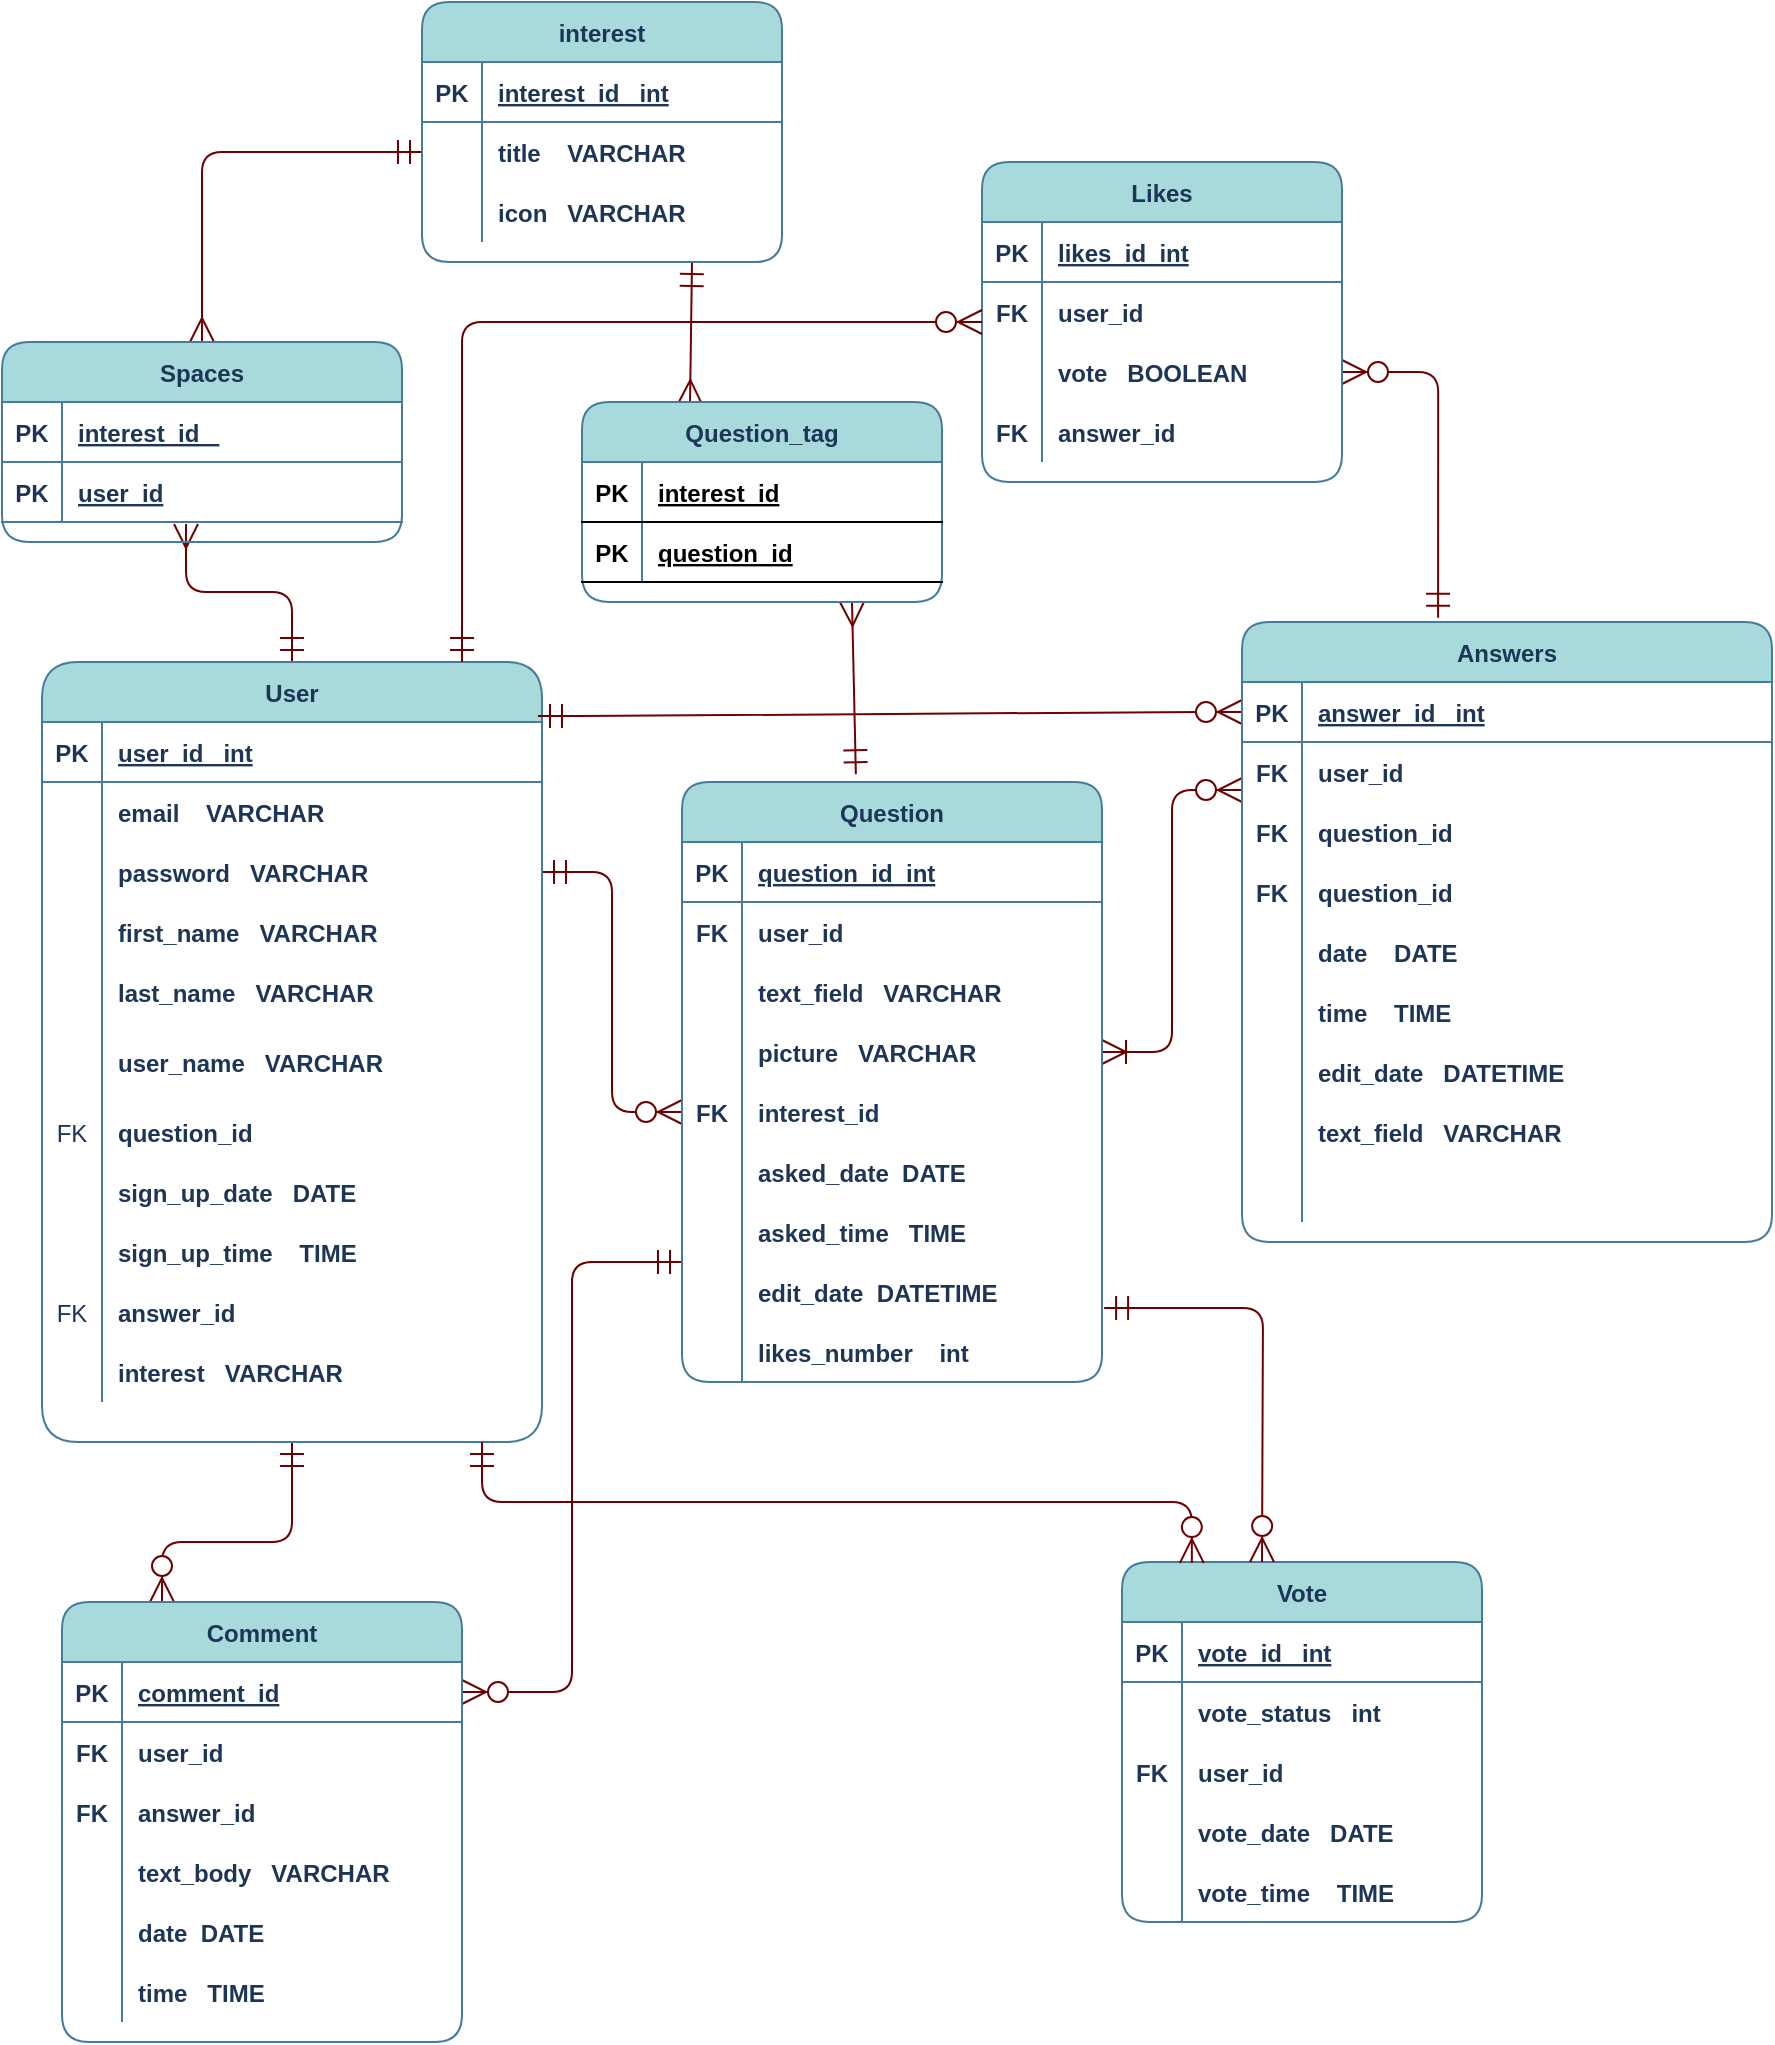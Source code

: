 <mxfile version="13.9.2" type="github"><diagram id="tvbYmN8KFm7Q6v1ftEAk" name="Page-1"><mxGraphModel dx="2205" dy="1870" grid="1" gridSize="10" guides="1" tooltips="1" connect="1" arrows="1" fold="1" page="1" pageScale="1" pageWidth="850" pageHeight="1100" math="0" shadow="0"><root><mxCell id="0"/><mxCell id="1" parent="0"/><mxCell id="dL1xS_TsMoXlRhgqfjRp-135" style="edgeStyle=none;rounded=1;orthogonalLoop=1;jettySize=auto;html=1;exitX=1;exitY=0.5;exitDx=0;exitDy=0;entryX=0;entryY=0.5;entryDx=0;entryDy=0;strokeColor=none;fontColor=#1D3557;labelBackgroundColor=#F1FAEE;" parent="1" source="dL1xS_TsMoXlRhgqfjRp-204" target="dL1xS_TsMoXlRhgqfjRp-251" edge="1"><mxGeometry relative="1" as="geometry"/></mxCell><mxCell id="dL1xS_TsMoXlRhgqfjRp-136" style="edgeStyle=orthogonalEdgeStyle;rounded=1;orthogonalLoop=1;jettySize=auto;html=1;exitX=1;exitY=0.5;exitDx=0;exitDy=0;entryX=0;entryY=0.8;entryDx=0;entryDy=0;entryPerimeter=0;endSize=10;startSize=10;endArrow=ERzeroToMany;endFill=1;startArrow=ERoneToMany;startFill=0;fillColor=#a20025;strokeColor=#6F0000;fontColor=#1D3557;labelBackgroundColor=#F1FAEE;" parent="1" source="dL1xS_TsMoXlRhgqfjRp-201" target="dL1xS_TsMoXlRhgqfjRp-251" edge="1"><mxGeometry relative="1" as="geometry"/></mxCell><mxCell id="dL1xS_TsMoXlRhgqfjRp-137" style="edgeStyle=orthogonalEdgeStyle;rounded=1;orthogonalLoop=1;jettySize=auto;html=1;exitX=1;exitY=0.5;exitDx=0;exitDy=0;entryX=0;entryY=0.5;entryDx=0;entryDy=0;startArrow=ERmandOne;startFill=0;startSize=10;endArrow=ERzeroToMany;endFill=1;endSize=10;fontColor=#1D3557;fillColor=#a20025;strokeColor=#6F0000;labelBackgroundColor=#F1FAEE;" parent="1" source="dL1xS_TsMoXlRhgqfjRp-148" target="dL1xS_TsMoXlRhgqfjRp-204" edge="1"><mxGeometry relative="1" as="geometry"/></mxCell><mxCell id="dL1xS_TsMoXlRhgqfjRp-138" style="edgeStyle=elbowEdgeStyle;rounded=1;orthogonalLoop=1;jettySize=auto;html=1;exitX=0.5;exitY=1;exitDx=0;exitDy=0;entryX=0.25;entryY=0;entryDx=0;entryDy=0;startArrow=ERmandOne;startFill=0;startSize=10;endArrow=ERzeroToMany;endFill=1;endSize=10;fontColor=#1D3557;elbow=vertical;fillColor=#a20025;strokeColor=#6F0000;labelBackgroundColor=#F1FAEE;" parent="1" source="dL1xS_TsMoXlRhgqfjRp-141" target="dL1xS_TsMoXlRhgqfjRp-177" edge="1"><mxGeometry relative="1" as="geometry"><Array as="points"><mxPoint x="-120" y="550"/></Array></mxGeometry></mxCell><mxCell id="dL1xS_TsMoXlRhgqfjRp-140" style="edgeStyle=orthogonalEdgeStyle;rounded=1;orthogonalLoop=1;jettySize=auto;html=1;exitX=0.5;exitY=0;exitDx=0;exitDy=0;entryX=0.46;entryY=1.033;entryDx=0;entryDy=0;entryPerimeter=0;startArrow=ERmandOne;startFill=0;startSize=10;endArrow=ERmany;endFill=0;endSize=10;fontColor=#1D3557;fillColor=#a20025;strokeColor=#6F0000;labelBackgroundColor=#F1FAEE;" parent="1" source="dL1xS_TsMoXlRhgqfjRp-141" target="dL1xS_TsMoXlRhgqfjRp-174" edge="1"><mxGeometry relative="1" as="geometry"/></mxCell><mxCell id="dL1xS_TsMoXlRhgqfjRp-141" value="User" style="shape=table;startSize=30;container=1;collapsible=1;childLayout=tableLayout;fixedRows=1;rowLines=0;fontStyle=1;align=center;resizeLast=1;rounded=1;arcSize=20;fillColor=#A8DADC;strokeColor=#457B9D;fontColor=#1D3557;" parent="1" vertex="1"><mxGeometry x="-210" y="110" width="250" height="390" as="geometry"/></mxCell><mxCell id="dL1xS_TsMoXlRhgqfjRp-142" value="" style="shape=partialRectangle;collapsible=0;dropTarget=0;pointerEvents=0;fillColor=none;top=0;left=0;bottom=1;right=0;points=[[0,0.5],[1,0.5]];portConstraint=eastwest;strokeColor=#457B9D;fontColor=#1D3557;" parent="dL1xS_TsMoXlRhgqfjRp-141" vertex="1"><mxGeometry y="30" width="250" height="30" as="geometry"/></mxCell><mxCell id="dL1xS_TsMoXlRhgqfjRp-143" value="PK" style="shape=partialRectangle;connectable=0;fillColor=none;top=0;left=0;bottom=0;right=0;fontStyle=1;overflow=hidden;strokeColor=#457B9D;fontColor=#1D3557;" parent="dL1xS_TsMoXlRhgqfjRp-142" vertex="1"><mxGeometry width="30" height="30" as="geometry"/></mxCell><mxCell id="dL1xS_TsMoXlRhgqfjRp-144" value="user_id   int" style="shape=partialRectangle;connectable=0;fillColor=none;top=0;left=0;bottom=0;right=0;align=left;spacingLeft=6;fontStyle=5;overflow=hidden;strokeColor=#457B9D;fontColor=#1D3557;" parent="dL1xS_TsMoXlRhgqfjRp-142" vertex="1"><mxGeometry x="30" width="220" height="30" as="geometry"/></mxCell><mxCell id="dL1xS_TsMoXlRhgqfjRp-145" value="" style="shape=partialRectangle;collapsible=0;dropTarget=0;pointerEvents=0;fillColor=none;top=0;left=0;bottom=0;right=0;points=[[0,0.5],[1,0.5]];portConstraint=eastwest;strokeColor=#457B9D;fontColor=#1D3557;" parent="dL1xS_TsMoXlRhgqfjRp-141" vertex="1"><mxGeometry y="60" width="250" height="30" as="geometry"/></mxCell><mxCell id="dL1xS_TsMoXlRhgqfjRp-146" value="" style="shape=partialRectangle;connectable=0;fillColor=none;top=0;left=0;bottom=0;right=0;editable=1;overflow=hidden;strokeColor=#457B9D;fontColor=#1D3557;" parent="dL1xS_TsMoXlRhgqfjRp-145" vertex="1"><mxGeometry width="30" height="30" as="geometry"/></mxCell><mxCell id="dL1xS_TsMoXlRhgqfjRp-147" value="email    VARCHAR" style="shape=partialRectangle;connectable=0;fillColor=none;top=0;left=0;bottom=0;right=0;align=left;spacingLeft=6;overflow=hidden;fontStyle=1;strokeColor=#457B9D;fontColor=#1D3557;" parent="dL1xS_TsMoXlRhgqfjRp-145" vertex="1"><mxGeometry x="30" width="220" height="30" as="geometry"/></mxCell><mxCell id="dL1xS_TsMoXlRhgqfjRp-148" value="" style="shape=partialRectangle;collapsible=0;dropTarget=0;pointerEvents=0;fillColor=none;top=0;left=0;bottom=0;right=0;points=[[0,0.5],[1,0.5]];portConstraint=eastwest;strokeColor=#457B9D;fontColor=#1D3557;" parent="dL1xS_TsMoXlRhgqfjRp-141" vertex="1"><mxGeometry y="90" width="250" height="30" as="geometry"/></mxCell><mxCell id="dL1xS_TsMoXlRhgqfjRp-149" value="&#xA;" style="shape=partialRectangle;connectable=0;fillColor=none;top=0;left=0;bottom=0;right=0;editable=1;overflow=hidden;strokeColor=#457B9D;fontColor=#1D3557;" parent="dL1xS_TsMoXlRhgqfjRp-148" vertex="1"><mxGeometry width="30" height="30" as="geometry"/></mxCell><mxCell id="dL1xS_TsMoXlRhgqfjRp-150" value="password   VARCHAR" style="shape=partialRectangle;connectable=0;fillColor=none;top=0;left=0;bottom=0;right=0;align=left;spacingLeft=6;overflow=hidden;fontStyle=1;strokeColor=#457B9D;fontColor=#1D3557;" parent="dL1xS_TsMoXlRhgqfjRp-148" vertex="1"><mxGeometry x="30" width="220" height="30" as="geometry"/></mxCell><mxCell id="dL1xS_TsMoXlRhgqfjRp-344" value="" style="shape=partialRectangle;collapsible=0;dropTarget=0;pointerEvents=0;fillColor=none;top=0;left=0;bottom=0;right=0;points=[[0,0.5],[1,0.5]];portConstraint=eastwest;strokeColor=#457B9D;fontColor=#1D3557;" parent="dL1xS_TsMoXlRhgqfjRp-141" vertex="1"><mxGeometry y="120" width="250" height="30" as="geometry"/></mxCell><mxCell id="dL1xS_TsMoXlRhgqfjRp-345" value="&#xA;" style="shape=partialRectangle;connectable=0;fillColor=none;top=0;left=0;bottom=0;right=0;editable=1;overflow=hidden;strokeColor=#457B9D;fontColor=#1D3557;" parent="dL1xS_TsMoXlRhgqfjRp-344" vertex="1"><mxGeometry width="30" height="30" as="geometry"/></mxCell><mxCell id="dL1xS_TsMoXlRhgqfjRp-346" value="first_name   VARCHAR" style="shape=partialRectangle;connectable=0;fillColor=none;top=0;left=0;bottom=0;right=0;align=left;spacingLeft=6;overflow=hidden;fontStyle=1;strokeColor=#457B9D;fontColor=#1D3557;" parent="dL1xS_TsMoXlRhgqfjRp-344" vertex="1"><mxGeometry x="30" width="220" height="30" as="geometry"/></mxCell><mxCell id="dL1xS_TsMoXlRhgqfjRp-375" value="" style="shape=partialRectangle;collapsible=0;dropTarget=0;pointerEvents=0;fillColor=none;top=0;left=0;bottom=0;right=0;points=[[0,0.5],[1,0.5]];portConstraint=eastwest;strokeColor=#457B9D;fontColor=#1D3557;" parent="dL1xS_TsMoXlRhgqfjRp-141" vertex="1"><mxGeometry y="150" width="250" height="30" as="geometry"/></mxCell><mxCell id="dL1xS_TsMoXlRhgqfjRp-376" value="&#xA;" style="shape=partialRectangle;connectable=0;fillColor=none;top=0;left=0;bottom=0;right=0;editable=1;overflow=hidden;strokeColor=#457B9D;fontColor=#1D3557;" parent="dL1xS_TsMoXlRhgqfjRp-375" vertex="1"><mxGeometry width="30" height="30" as="geometry"/></mxCell><mxCell id="dL1xS_TsMoXlRhgqfjRp-377" value="last_name   VARCHAR" style="shape=partialRectangle;connectable=0;fillColor=none;top=0;left=0;bottom=0;right=0;align=left;spacingLeft=6;overflow=hidden;fontStyle=1;strokeColor=#457B9D;fontColor=#1D3557;" parent="dL1xS_TsMoXlRhgqfjRp-375" vertex="1"><mxGeometry x="30" width="220" height="30" as="geometry"/></mxCell><mxCell id="dL1xS_TsMoXlRhgqfjRp-151" value="" style="shape=partialRectangle;collapsible=0;dropTarget=0;pointerEvents=0;fillColor=none;top=0;left=0;bottom=0;right=0;points=[[0,0.5],[1,0.5]];portConstraint=eastwest;strokeColor=#457B9D;fontColor=#1D3557;" parent="dL1xS_TsMoXlRhgqfjRp-141" vertex="1"><mxGeometry y="180" width="250" height="40" as="geometry"/></mxCell><mxCell id="dL1xS_TsMoXlRhgqfjRp-152" value="" style="shape=partialRectangle;connectable=0;fillColor=none;top=0;left=0;bottom=0;right=0;editable=1;overflow=hidden;strokeColor=#457B9D;fontColor=#1D3557;" parent="dL1xS_TsMoXlRhgqfjRp-151" vertex="1"><mxGeometry width="30" height="40" as="geometry"/></mxCell><mxCell id="dL1xS_TsMoXlRhgqfjRp-153" value="user_name   VARCHAR" style="shape=partialRectangle;connectable=0;fillColor=none;top=0;left=0;bottom=0;right=0;align=left;spacingLeft=6;overflow=hidden;fontStyle=1;strokeColor=#457B9D;fontColor=#1D3557;" parent="dL1xS_TsMoXlRhgqfjRp-151" vertex="1"><mxGeometry x="30" width="220" height="40" as="geometry"/></mxCell><mxCell id="dL1xS_TsMoXlRhgqfjRp-154" style="shape=partialRectangle;collapsible=0;dropTarget=0;pointerEvents=0;fillColor=none;top=0;left=0;bottom=0;right=0;points=[[0,0.5],[1,0.5]];portConstraint=eastwest;strokeColor=#457B9D;fontColor=#1D3557;" parent="dL1xS_TsMoXlRhgqfjRp-141" vertex="1"><mxGeometry y="220" width="250" height="30" as="geometry"/></mxCell><mxCell id="dL1xS_TsMoXlRhgqfjRp-155" value="FK" style="shape=partialRectangle;connectable=0;fillColor=none;top=0;left=0;bottom=0;right=0;editable=1;overflow=hidden;fontStyle=0;strokeColor=#457B9D;fontColor=#1D3557;" parent="dL1xS_TsMoXlRhgqfjRp-154" vertex="1"><mxGeometry width="30" height="30" as="geometry"/></mxCell><mxCell id="dL1xS_TsMoXlRhgqfjRp-156" value="question_id" style="shape=partialRectangle;connectable=0;fillColor=none;top=0;left=0;bottom=0;right=0;align=left;spacingLeft=6;overflow=hidden;strokeColor=#457B9D;fontColor=#1D3557;fontStyle=1" parent="dL1xS_TsMoXlRhgqfjRp-154" vertex="1"><mxGeometry x="30" width="220" height="30" as="geometry"/></mxCell><mxCell id="dL1xS_TsMoXlRhgqfjRp-157" style="shape=partialRectangle;collapsible=0;dropTarget=0;pointerEvents=0;fillColor=none;top=0;left=0;bottom=0;right=0;points=[[0,0.5],[1,0.5]];portConstraint=eastwest;strokeColor=#457B9D;fontColor=#1D3557;" parent="dL1xS_TsMoXlRhgqfjRp-141" vertex="1"><mxGeometry y="250" width="250" height="30" as="geometry"/></mxCell><mxCell id="dL1xS_TsMoXlRhgqfjRp-158" style="shape=partialRectangle;connectable=0;fillColor=none;top=0;left=0;bottom=0;right=0;editable=1;overflow=hidden;strokeColor=#457B9D;fontColor=#1D3557;" parent="dL1xS_TsMoXlRhgqfjRp-157" vertex="1"><mxGeometry width="30" height="30" as="geometry"/></mxCell><mxCell id="dL1xS_TsMoXlRhgqfjRp-159" value="sign_up_date   DATE" style="shape=partialRectangle;connectable=0;fillColor=none;top=0;left=0;bottom=0;right=0;align=left;spacingLeft=6;overflow=hidden;fontStyle=1;strokeColor=#457B9D;fontColor=#1D3557;" parent="dL1xS_TsMoXlRhgqfjRp-157" vertex="1"><mxGeometry x="30" width="220" height="30" as="geometry"/></mxCell><mxCell id="dL1xS_TsMoXlRhgqfjRp-378" style="shape=partialRectangle;collapsible=0;dropTarget=0;pointerEvents=0;fillColor=none;top=0;left=0;bottom=0;right=0;points=[[0,0.5],[1,0.5]];portConstraint=eastwest;strokeColor=#457B9D;fontColor=#1D3557;" parent="dL1xS_TsMoXlRhgqfjRp-141" vertex="1"><mxGeometry y="280" width="250" height="30" as="geometry"/></mxCell><mxCell id="dL1xS_TsMoXlRhgqfjRp-379" style="shape=partialRectangle;connectable=0;fillColor=none;top=0;left=0;bottom=0;right=0;editable=1;overflow=hidden;strokeColor=#457B9D;fontColor=#1D3557;" parent="dL1xS_TsMoXlRhgqfjRp-378" vertex="1"><mxGeometry width="30" height="30" as="geometry"/></mxCell><mxCell id="dL1xS_TsMoXlRhgqfjRp-380" value="sign_up_time    TIME" style="shape=partialRectangle;connectable=0;fillColor=none;top=0;left=0;bottom=0;right=0;align=left;spacingLeft=6;overflow=hidden;fontStyle=1;strokeColor=#457B9D;fontColor=#1D3557;" parent="dL1xS_TsMoXlRhgqfjRp-378" vertex="1"><mxGeometry x="30" width="220" height="30" as="geometry"/></mxCell><mxCell id="dL1xS_TsMoXlRhgqfjRp-160" style="shape=partialRectangle;collapsible=0;dropTarget=0;pointerEvents=0;fillColor=none;top=0;left=0;bottom=0;right=0;points=[[0,0.5],[1,0.5]];portConstraint=eastwest;strokeColor=#457B9D;fontColor=#1D3557;" parent="dL1xS_TsMoXlRhgqfjRp-141" vertex="1"><mxGeometry y="310" width="250" height="30" as="geometry"/></mxCell><mxCell id="dL1xS_TsMoXlRhgqfjRp-161" value="FK" style="shape=partialRectangle;connectable=0;fillColor=none;top=0;left=0;bottom=0;right=0;editable=1;overflow=hidden;strokeColor=#457B9D;fontColor=#1D3557;" parent="dL1xS_TsMoXlRhgqfjRp-160" vertex="1"><mxGeometry width="30" height="30" as="geometry"/></mxCell><mxCell id="dL1xS_TsMoXlRhgqfjRp-162" value="answer_id" style="shape=partialRectangle;connectable=0;fillColor=none;top=0;left=0;bottom=0;right=0;align=left;spacingLeft=6;overflow=hidden;strokeColor=#457B9D;fontColor=#1D3557;fontStyle=1" parent="dL1xS_TsMoXlRhgqfjRp-160" vertex="1"><mxGeometry x="30" width="220" height="30" as="geometry"/></mxCell><mxCell id="dL1xS_TsMoXlRhgqfjRp-163" style="shape=partialRectangle;collapsible=0;dropTarget=0;pointerEvents=0;fillColor=none;top=0;left=0;bottom=0;right=0;points=[[0,0.5],[1,0.5]];portConstraint=eastwest;strokeColor=#457B9D;fontColor=#1D3557;" parent="dL1xS_TsMoXlRhgqfjRp-141" vertex="1"><mxGeometry y="340" width="250" height="30" as="geometry"/></mxCell><mxCell id="dL1xS_TsMoXlRhgqfjRp-164" value="" style="shape=partialRectangle;connectable=0;fillColor=none;top=0;left=0;bottom=0;right=0;editable=1;overflow=hidden;fontStyle=1;strokeColor=#457B9D;fontColor=#1D3557;" parent="dL1xS_TsMoXlRhgqfjRp-163" vertex="1"><mxGeometry width="30" height="30" as="geometry"/></mxCell><mxCell id="dL1xS_TsMoXlRhgqfjRp-165" value="interest   VARCHAR" style="shape=partialRectangle;connectable=0;fillColor=none;top=0;left=0;bottom=0;right=0;align=left;spacingLeft=6;overflow=hidden;fontStyle=1;strokeColor=#457B9D;fontColor=#1D3557;" parent="dL1xS_TsMoXlRhgqfjRp-163" vertex="1"><mxGeometry x="30" width="220" height="30" as="geometry"/></mxCell><mxCell id="dL1xS_TsMoXlRhgqfjRp-166" style="rounded=1;orthogonalLoop=1;jettySize=auto;html=1;entryX=0;entryY=0.5;entryDx=0;entryDy=0;startArrow=ERmandOne;startFill=0;startSize=10;endArrow=ERzeroToMany;endFill=1;endSize=10;fontColor=#1D3557;elbow=vertical;edgeStyle=entityRelationEdgeStyle;fillColor=#a20025;strokeColor=#6F0000;labelBackgroundColor=#F1FAEE;exitX=0.992;exitY=-0.1;exitDx=0;exitDy=0;exitPerimeter=0;" parent="1" source="dL1xS_TsMoXlRhgqfjRp-142" target="dL1xS_TsMoXlRhgqfjRp-248" edge="1"><mxGeometry relative="1" as="geometry"><mxPoint x="50" y="150" as="sourcePoint"/></mxGeometry></mxCell><mxCell id="dL1xS_TsMoXlRhgqfjRp-167" style="edgeStyle=elbowEdgeStyle;rounded=1;orthogonalLoop=1;jettySize=auto;html=1;exitX=1;exitY=0.5;exitDx=0;exitDy=0;startArrow=ERzeroToMany;startFill=1;startSize=10;endArrow=ERmandOne;endFill=0;endSize=10;fontColor=#1D3557;entryX=0;entryY=0;entryDx=0;entryDy=0;entryPerimeter=0;fillColor=#a20025;strokeColor=#6F0000;labelBackgroundColor=#F1FAEE;" parent="1" source="dL1xS_TsMoXlRhgqfjRp-178" target="dL1xS_TsMoXlRhgqfjRp-210" edge="1"><mxGeometry relative="1" as="geometry"><mxPoint x="110" y="440" as="targetPoint"/></mxGeometry></mxCell><mxCell id="dL1xS_TsMoXlRhgqfjRp-168" style="edgeStyle=orthogonalEdgeStyle;rounded=1;orthogonalLoop=1;jettySize=auto;html=1;exitX=1;exitY=0.5;exitDx=0;exitDy=0;startArrow=ERzeroToMany;startFill=1;startSize=10;endArrow=ERmandOne;endFill=0;endSize=10;fontColor=#1D3557;fillColor=#a20025;strokeColor=#6F0000;labelBackgroundColor=#F1FAEE;entryX=0.37;entryY=-0.007;entryDx=0;entryDy=0;entryPerimeter=0;" parent="1" source="dL1xS_TsMoXlRhgqfjRp-224" target="dL1xS_TsMoXlRhgqfjRp-247" edge="1"><mxGeometry relative="1" as="geometry"><mxPoint x="480" y="90" as="targetPoint"/></mxGeometry></mxCell><mxCell id="dL1xS_TsMoXlRhgqfjRp-169" style="edgeStyle=orthogonalEdgeStyle;rounded=1;orthogonalLoop=1;jettySize=auto;html=1;exitX=0.5;exitY=0;exitDx=0;exitDy=0;entryX=0;entryY=0.5;entryDx=0;entryDy=0;startArrow=ERmany;startFill=0;startSize=10;endArrow=ERmandOne;endFill=0;endSize=10;fontColor=#1D3557;fillColor=#a20025;strokeColor=#6F0000;labelBackgroundColor=#F1FAEE;" parent="1" source="dL1xS_TsMoXlRhgqfjRp-170" target="dL1xS_TsMoXlRhgqfjRp-241" edge="1"><mxGeometry relative="1" as="geometry"/></mxCell><mxCell id="dL1xS_TsMoXlRhgqfjRp-170" value="Spaces" style="shape=table;startSize=30;container=1;collapsible=1;childLayout=tableLayout;fixedRows=1;rowLines=0;fontStyle=1;align=center;resizeLast=1;rounded=1;fontColor=#1D3557;fillColor=#A8DADC;strokeColor=#457B9D;" parent="1" vertex="1"><mxGeometry x="-230" y="-50" width="200" height="100" as="geometry"/></mxCell><mxCell id="dL1xS_TsMoXlRhgqfjRp-171" value="" style="shape=partialRectangle;collapsible=0;dropTarget=0;pointerEvents=0;fillColor=none;top=0;left=0;bottom=1;right=0;points=[[0,0.5],[1,0.5]];portConstraint=eastwest;strokeColor=#457B9D;fontColor=#1D3557;" parent="dL1xS_TsMoXlRhgqfjRp-170" vertex="1"><mxGeometry y="30" width="200" height="30" as="geometry"/></mxCell><mxCell id="dL1xS_TsMoXlRhgqfjRp-172" value="PK" style="shape=partialRectangle;connectable=0;fillColor=none;top=0;left=0;bottom=0;right=0;fontStyle=1;overflow=hidden;strokeColor=#457B9D;fontColor=#1D3557;" parent="dL1xS_TsMoXlRhgqfjRp-171" vertex="1"><mxGeometry width="30" height="30" as="geometry"/></mxCell><mxCell id="dL1xS_TsMoXlRhgqfjRp-173" value="interest_id   " style="shape=partialRectangle;connectable=0;fillColor=none;top=0;left=0;bottom=0;right=0;align=left;spacingLeft=6;fontStyle=5;overflow=hidden;strokeColor=#457B9D;fontColor=#1D3557;" parent="dL1xS_TsMoXlRhgqfjRp-171" vertex="1"><mxGeometry x="30" width="170" height="30" as="geometry"/></mxCell><mxCell id="dL1xS_TsMoXlRhgqfjRp-174" style="shape=partialRectangle;collapsible=0;dropTarget=0;pointerEvents=0;fillColor=none;top=0;left=0;bottom=1;right=0;points=[[0,0.5],[1,0.5]];portConstraint=eastwest;strokeColor=#457B9D;fontColor=#1D3557;" parent="dL1xS_TsMoXlRhgqfjRp-170" vertex="1"><mxGeometry y="60" width="200" height="30" as="geometry"/></mxCell><mxCell id="dL1xS_TsMoXlRhgqfjRp-175" value="PK" style="shape=partialRectangle;connectable=0;fillColor=none;top=0;left=0;bottom=0;right=0;fontStyle=1;overflow=hidden;strokeColor=#457B9D;fontColor=#1D3557;" parent="dL1xS_TsMoXlRhgqfjRp-174" vertex="1"><mxGeometry width="30" height="30" as="geometry"/></mxCell><mxCell id="dL1xS_TsMoXlRhgqfjRp-176" value="user_id" style="shape=partialRectangle;connectable=0;fillColor=none;top=0;left=0;bottom=0;right=0;align=left;spacingLeft=6;fontStyle=5;overflow=hidden;strokeColor=#457B9D;fontColor=#1D3557;" parent="dL1xS_TsMoXlRhgqfjRp-174" vertex="1"><mxGeometry x="30" width="170" height="30" as="geometry"/></mxCell><mxCell id="dL1xS_TsMoXlRhgqfjRp-177" value="Comment" style="shape=table;startSize=30;container=1;collapsible=1;childLayout=tableLayout;fixedRows=1;rowLines=0;fontStyle=1;align=center;resizeLast=1;rounded=1;fontColor=#1D3557;fillColor=#A8DADC;strokeColor=#457B9D;" parent="1" vertex="1"><mxGeometry x="-200" y="580" width="200" height="220" as="geometry"/></mxCell><mxCell id="dL1xS_TsMoXlRhgqfjRp-178" value="" style="shape=partialRectangle;collapsible=0;dropTarget=0;pointerEvents=0;fillColor=none;top=0;left=0;bottom=1;right=0;points=[[0,0.5],[1,0.5]];portConstraint=eastwest;strokeColor=#457B9D;fontColor=#1D3557;" parent="dL1xS_TsMoXlRhgqfjRp-177" vertex="1"><mxGeometry y="30" width="200" height="30" as="geometry"/></mxCell><mxCell id="dL1xS_TsMoXlRhgqfjRp-179" value="PK" style="shape=partialRectangle;connectable=0;fillColor=none;top=0;left=0;bottom=0;right=0;fontStyle=1;overflow=hidden;strokeColor=#457B9D;fontColor=#1D3557;" parent="dL1xS_TsMoXlRhgqfjRp-178" vertex="1"><mxGeometry width="30" height="30" as="geometry"/></mxCell><mxCell id="dL1xS_TsMoXlRhgqfjRp-180" value="comment_id" style="shape=partialRectangle;connectable=0;fillColor=none;top=0;left=0;bottom=0;right=0;align=left;spacingLeft=6;fontStyle=5;overflow=hidden;strokeColor=#457B9D;fontColor=#1D3557;" parent="dL1xS_TsMoXlRhgqfjRp-178" vertex="1"><mxGeometry x="30" width="170" height="30" as="geometry"/></mxCell><mxCell id="dL1xS_TsMoXlRhgqfjRp-181" value="" style="shape=partialRectangle;collapsible=0;dropTarget=0;pointerEvents=0;fillColor=none;top=0;left=0;bottom=0;right=0;points=[[0,0.5],[1,0.5]];portConstraint=eastwest;strokeColor=#457B9D;fontColor=#1D3557;" parent="dL1xS_TsMoXlRhgqfjRp-177" vertex="1"><mxGeometry y="60" width="200" height="30" as="geometry"/></mxCell><mxCell id="dL1xS_TsMoXlRhgqfjRp-182" value="FK" style="shape=partialRectangle;connectable=0;fillColor=none;top=0;left=0;bottom=0;right=0;editable=1;overflow=hidden;fontStyle=1;strokeColor=#457B9D;fontColor=#1D3557;" parent="dL1xS_TsMoXlRhgqfjRp-181" vertex="1"><mxGeometry width="30" height="30" as="geometry"/></mxCell><mxCell id="dL1xS_TsMoXlRhgqfjRp-183" value="user_id" style="shape=partialRectangle;connectable=0;fillColor=none;top=0;left=0;bottom=0;right=0;align=left;spacingLeft=6;overflow=hidden;fontStyle=1;strokeColor=#457B9D;fontColor=#1D3557;" parent="dL1xS_TsMoXlRhgqfjRp-181" vertex="1"><mxGeometry x="30" width="170" height="30" as="geometry"/></mxCell><mxCell id="dL1xS_TsMoXlRhgqfjRp-184" value="" style="shape=partialRectangle;collapsible=0;dropTarget=0;pointerEvents=0;fillColor=none;top=0;left=0;bottom=0;right=0;points=[[0,0.5],[1,0.5]];portConstraint=eastwest;strokeColor=#457B9D;fontColor=#1D3557;" parent="dL1xS_TsMoXlRhgqfjRp-177" vertex="1"><mxGeometry y="90" width="200" height="30" as="geometry"/></mxCell><mxCell id="dL1xS_TsMoXlRhgqfjRp-185" value="FK" style="shape=partialRectangle;connectable=0;fillColor=none;top=0;left=0;bottom=0;right=0;editable=1;overflow=hidden;fontStyle=1;strokeColor=#457B9D;fontColor=#1D3557;" parent="dL1xS_TsMoXlRhgqfjRp-184" vertex="1"><mxGeometry width="30" height="30" as="geometry"/></mxCell><mxCell id="dL1xS_TsMoXlRhgqfjRp-186" value="answer_id" style="shape=partialRectangle;connectable=0;fillColor=none;top=0;left=0;bottom=0;right=0;align=left;spacingLeft=6;overflow=hidden;fontStyle=1;strokeColor=#457B9D;fontColor=#1D3557;" parent="dL1xS_TsMoXlRhgqfjRp-184" vertex="1"><mxGeometry x="30" width="170" height="30" as="geometry"/></mxCell><mxCell id="dL1xS_TsMoXlRhgqfjRp-341" value="" style="shape=partialRectangle;collapsible=0;dropTarget=0;pointerEvents=0;fillColor=none;top=0;left=0;bottom=0;right=0;points=[[0,0.5],[1,0.5]];portConstraint=eastwest;strokeColor=#457B9D;fontColor=#1D3557;" parent="dL1xS_TsMoXlRhgqfjRp-177" vertex="1"><mxGeometry y="120" width="200" height="30" as="geometry"/></mxCell><mxCell id="dL1xS_TsMoXlRhgqfjRp-342" value="" style="shape=partialRectangle;connectable=0;fillColor=none;top=0;left=0;bottom=0;right=0;editable=1;overflow=hidden;strokeColor=#457B9D;fontColor=#1D3557;" parent="dL1xS_TsMoXlRhgqfjRp-341" vertex="1"><mxGeometry width="30" height="30" as="geometry"/></mxCell><mxCell id="dL1xS_TsMoXlRhgqfjRp-343" value="text_body   VARCHAR" style="shape=partialRectangle;connectable=0;fillColor=none;top=0;left=0;bottom=0;right=0;align=left;spacingLeft=6;overflow=hidden;fontStyle=1;strokeColor=#457B9D;fontColor=#1D3557;" parent="dL1xS_TsMoXlRhgqfjRp-341" vertex="1"><mxGeometry x="30" width="170" height="30" as="geometry"/></mxCell><mxCell id="dL1xS_TsMoXlRhgqfjRp-187" value="" style="shape=partialRectangle;collapsible=0;dropTarget=0;pointerEvents=0;fillColor=none;top=0;left=0;bottom=0;right=0;points=[[0,0.5],[1,0.5]];portConstraint=eastwest;strokeColor=#457B9D;fontColor=#1D3557;" parent="dL1xS_TsMoXlRhgqfjRp-177" vertex="1"><mxGeometry y="150" width="200" height="30" as="geometry"/></mxCell><mxCell id="dL1xS_TsMoXlRhgqfjRp-188" value="" style="shape=partialRectangle;connectable=0;fillColor=none;top=0;left=0;bottom=0;right=0;editable=1;overflow=hidden;strokeColor=#457B9D;fontColor=#1D3557;" parent="dL1xS_TsMoXlRhgqfjRp-187" vertex="1"><mxGeometry width="30" height="30" as="geometry"/></mxCell><mxCell id="dL1xS_TsMoXlRhgqfjRp-189" value="date  DATE" style="shape=partialRectangle;connectable=0;fillColor=none;top=0;left=0;bottom=0;right=0;align=left;spacingLeft=6;overflow=hidden;fontStyle=1;strokeColor=#457B9D;fontColor=#1D3557;" parent="dL1xS_TsMoXlRhgqfjRp-187" vertex="1"><mxGeometry x="30" width="170" height="30" as="geometry"/></mxCell><mxCell id="dL1xS_TsMoXlRhgqfjRp-338" value="" style="shape=partialRectangle;collapsible=0;dropTarget=0;pointerEvents=0;fillColor=none;top=0;left=0;bottom=0;right=0;points=[[0,0.5],[1,0.5]];portConstraint=eastwest;strokeColor=#457B9D;fontColor=#1D3557;" parent="dL1xS_TsMoXlRhgqfjRp-177" vertex="1"><mxGeometry y="180" width="200" height="30" as="geometry"/></mxCell><mxCell id="dL1xS_TsMoXlRhgqfjRp-339" value="" style="shape=partialRectangle;connectable=0;fillColor=none;top=0;left=0;bottom=0;right=0;editable=1;overflow=hidden;strokeColor=#457B9D;fontColor=#1D3557;" parent="dL1xS_TsMoXlRhgqfjRp-338" vertex="1"><mxGeometry width="30" height="30" as="geometry"/></mxCell><mxCell id="dL1xS_TsMoXlRhgqfjRp-340" value="time   TIME" style="shape=partialRectangle;connectable=0;fillColor=none;top=0;left=0;bottom=0;right=0;align=left;spacingLeft=6;overflow=hidden;fontStyle=1;strokeColor=#457B9D;fontColor=#1D3557;" parent="dL1xS_TsMoXlRhgqfjRp-338" vertex="1"><mxGeometry x="30" width="170" height="30" as="geometry"/></mxCell><mxCell id="dL1xS_TsMoXlRhgqfjRp-190" style="rounded=1;sketch=0;orthogonalLoop=1;jettySize=auto;html=1;exitX=0.414;exitY=-0.013;exitDx=0;exitDy=0;entryX=0.75;entryY=1;entryDx=0;entryDy=0;startArrow=ERmandOne;startFill=0;endArrow=ERmany;endFill=0;strokeColor=#6F0000;fillColor=#a20025;fontColor=#1D3557;endSize=10;startSize=10;exitPerimeter=0;" parent="1" source="dL1xS_TsMoXlRhgqfjRp-191" target="dL1xS_TsMoXlRhgqfjRp-230" edge="1"><mxGeometry relative="1" as="geometry"/></mxCell><mxCell id="dL1xS_TsMoXlRhgqfjRp-191" value="Question" style="shape=table;startSize=30;container=1;collapsible=1;childLayout=tableLayout;fixedRows=1;rowLines=0;fontStyle=1;align=center;resizeLast=1;rounded=1;fillColor=#A8DADC;strokeColor=#457B9D;fontColor=#1D3557;" parent="1" vertex="1"><mxGeometry x="110" y="170" width="210" height="300" as="geometry"/></mxCell><mxCell id="dL1xS_TsMoXlRhgqfjRp-192" value="" style="shape=partialRectangle;collapsible=0;dropTarget=0;pointerEvents=0;fillColor=none;points=[[0,0.5],[1,0.5]];portConstraint=eastwest;top=0;left=0;right=0;bottom=1;strokeColor=#457B9D;fontColor=#1D3557;" parent="dL1xS_TsMoXlRhgqfjRp-191" vertex="1"><mxGeometry y="30" width="210" height="30" as="geometry"/></mxCell><mxCell id="dL1xS_TsMoXlRhgqfjRp-193" value="PK" style="shape=partialRectangle;overflow=hidden;connectable=0;fillColor=none;top=0;left=0;bottom=0;right=0;fontStyle=1;strokeColor=#457B9D;fontColor=#1D3557;" parent="dL1xS_TsMoXlRhgqfjRp-192" vertex="1"><mxGeometry width="30" height="30" as="geometry"/></mxCell><mxCell id="dL1xS_TsMoXlRhgqfjRp-194" value="question_id  int" style="shape=partialRectangle;overflow=hidden;connectable=0;fillColor=none;top=0;left=0;bottom=0;right=0;align=left;spacingLeft=6;fontStyle=5;strokeColor=#457B9D;fontColor=#1D3557;" parent="dL1xS_TsMoXlRhgqfjRp-192" vertex="1"><mxGeometry x="30" width="180" height="30" as="geometry"/></mxCell><mxCell id="dL1xS_TsMoXlRhgqfjRp-195" value="" style="shape=partialRectangle;collapsible=0;dropTarget=0;pointerEvents=0;fillColor=none;points=[[0,0.5],[1,0.5]];portConstraint=eastwest;top=0;left=0;right=0;bottom=0;fontStyle=0;strokeColor=#457B9D;fontColor=#1D3557;" parent="dL1xS_TsMoXlRhgqfjRp-191" vertex="1"><mxGeometry y="60" width="210" height="30" as="geometry"/></mxCell><mxCell id="dL1xS_TsMoXlRhgqfjRp-196" value="FK" style="shape=partialRectangle;overflow=hidden;connectable=0;fillColor=none;top=0;left=0;bottom=0;right=0;fontStyle=1;strokeColor=#457B9D;fontColor=#1D3557;" parent="dL1xS_TsMoXlRhgqfjRp-195" vertex="1"><mxGeometry width="30" height="30" as="geometry"/></mxCell><mxCell id="dL1xS_TsMoXlRhgqfjRp-197" value="user_id" style="shape=partialRectangle;overflow=hidden;connectable=0;fillColor=none;top=0;left=0;bottom=0;right=0;align=left;spacingLeft=6;fontStyle=1;strokeColor=#457B9D;fontColor=#1D3557;" parent="dL1xS_TsMoXlRhgqfjRp-195" vertex="1"><mxGeometry x="30" width="180" height="30" as="geometry"/></mxCell><mxCell id="dL1xS_TsMoXlRhgqfjRp-198" style="shape=partialRectangle;collapsible=0;dropTarget=0;pointerEvents=0;fillColor=none;points=[[0,0.5],[1,0.5]];portConstraint=eastwest;top=0;left=0;right=0;bottom=0;fontStyle=0;strokeColor=#457B9D;fontColor=#1D3557;" parent="dL1xS_TsMoXlRhgqfjRp-191" vertex="1"><mxGeometry y="90" width="210" height="30" as="geometry"/></mxCell><mxCell id="dL1xS_TsMoXlRhgqfjRp-199" style="shape=partialRectangle;overflow=hidden;connectable=0;fillColor=none;top=0;left=0;bottom=0;right=0;fontStyle=1;strokeColor=#457B9D;fontColor=#1D3557;" parent="dL1xS_TsMoXlRhgqfjRp-198" vertex="1"><mxGeometry width="30" height="30" as="geometry"/></mxCell><mxCell id="dL1xS_TsMoXlRhgqfjRp-200" value="text_field   VARCHAR" style="shape=partialRectangle;overflow=hidden;connectable=0;fillColor=none;top=0;left=0;bottom=0;right=0;align=left;spacingLeft=6;fontStyle=1;strokeColor=#457B9D;fontColor=#1D3557;" parent="dL1xS_TsMoXlRhgqfjRp-198" vertex="1"><mxGeometry x="30" width="180" height="30" as="geometry"/></mxCell><mxCell id="dL1xS_TsMoXlRhgqfjRp-201" style="shape=partialRectangle;collapsible=0;dropTarget=0;pointerEvents=0;fillColor=none;points=[[0,0.5],[1,0.5]];portConstraint=eastwest;top=0;left=0;right=0;bottom=0;fontStyle=0;strokeColor=#457B9D;fontColor=#1D3557;" parent="dL1xS_TsMoXlRhgqfjRp-191" vertex="1"><mxGeometry y="120" width="210" height="30" as="geometry"/></mxCell><mxCell id="dL1xS_TsMoXlRhgqfjRp-202" style="shape=partialRectangle;overflow=hidden;connectable=0;fillColor=none;top=0;left=0;bottom=0;right=0;fontStyle=1;strokeColor=#457B9D;fontColor=#1D3557;" parent="dL1xS_TsMoXlRhgqfjRp-201" vertex="1"><mxGeometry width="30" height="30" as="geometry"/></mxCell><mxCell id="dL1xS_TsMoXlRhgqfjRp-203" value="picture   VARCHAR" style="shape=partialRectangle;overflow=hidden;connectable=0;fillColor=none;top=0;left=0;bottom=0;right=0;align=left;spacingLeft=6;fontStyle=1;strokeColor=#457B9D;fontColor=#1D3557;" parent="dL1xS_TsMoXlRhgqfjRp-201" vertex="1"><mxGeometry x="30" width="180" height="30" as="geometry"/></mxCell><mxCell id="dL1xS_TsMoXlRhgqfjRp-204" style="shape=partialRectangle;collapsible=0;dropTarget=0;pointerEvents=0;fillColor=none;points=[[0,0.5],[1,0.5]];portConstraint=eastwest;top=0;left=0;right=0;bottom=0;fontStyle=0;strokeColor=#457B9D;fontColor=#1D3557;" parent="dL1xS_TsMoXlRhgqfjRp-191" vertex="1"><mxGeometry y="150" width="210" height="30" as="geometry"/></mxCell><mxCell id="dL1xS_TsMoXlRhgqfjRp-205" value="FK" style="shape=partialRectangle;overflow=hidden;connectable=0;fillColor=none;top=0;left=0;bottom=0;right=0;fontStyle=1;strokeColor=#457B9D;fontColor=#1D3557;" parent="dL1xS_TsMoXlRhgqfjRp-204" vertex="1"><mxGeometry width="30" height="30" as="geometry"/></mxCell><mxCell id="dL1xS_TsMoXlRhgqfjRp-206" value="interest_id" style="shape=partialRectangle;overflow=hidden;connectable=0;fillColor=none;top=0;left=0;bottom=0;right=0;align=left;spacingLeft=6;fontStyle=1;strokeColor=#457B9D;fontColor=#1D3557;" parent="dL1xS_TsMoXlRhgqfjRp-204" vertex="1"><mxGeometry x="30" width="180" height="30" as="geometry"/></mxCell><mxCell id="dL1xS_TsMoXlRhgqfjRp-207" style="shape=partialRectangle;collapsible=0;dropTarget=0;pointerEvents=0;fillColor=none;points=[[0,0.5],[1,0.5]];portConstraint=eastwest;top=0;left=0;right=0;bottom=0;fontStyle=0;strokeColor=#457B9D;fontColor=#1D3557;" parent="dL1xS_TsMoXlRhgqfjRp-191" vertex="1"><mxGeometry y="180" width="210" height="30" as="geometry"/></mxCell><mxCell id="dL1xS_TsMoXlRhgqfjRp-208" style="shape=partialRectangle;overflow=hidden;connectable=0;fillColor=none;top=0;left=0;bottom=0;right=0;fontStyle=1;strokeColor=#457B9D;fontColor=#1D3557;" parent="dL1xS_TsMoXlRhgqfjRp-207" vertex="1"><mxGeometry width="30" height="30" as="geometry"/></mxCell><mxCell id="dL1xS_TsMoXlRhgqfjRp-209" value="asked_date  DATE" style="shape=partialRectangle;overflow=hidden;connectable=0;fillColor=none;top=0;left=0;bottom=0;right=0;align=left;spacingLeft=6;fontStyle=1;strokeColor=#457B9D;fontColor=#1D3557;" parent="dL1xS_TsMoXlRhgqfjRp-207" vertex="1"><mxGeometry x="30" width="180" height="30" as="geometry"/></mxCell><mxCell id="dL1xS_TsMoXlRhgqfjRp-303" style="shape=partialRectangle;collapsible=0;dropTarget=0;pointerEvents=0;fillColor=none;points=[[0,0.5],[1,0.5]];portConstraint=eastwest;top=0;left=0;right=0;bottom=0;fontStyle=0;strokeColor=#457B9D;fontColor=#1D3557;" parent="dL1xS_TsMoXlRhgqfjRp-191" vertex="1"><mxGeometry y="210" width="210" height="30" as="geometry"/></mxCell><mxCell id="dL1xS_TsMoXlRhgqfjRp-304" style="shape=partialRectangle;overflow=hidden;connectable=0;fillColor=none;top=0;left=0;bottom=0;right=0;fontStyle=1;strokeColor=#457B9D;fontColor=#1D3557;" parent="dL1xS_TsMoXlRhgqfjRp-303" vertex="1"><mxGeometry width="30" height="30" as="geometry"/></mxCell><mxCell id="dL1xS_TsMoXlRhgqfjRp-305" value="asked_time   TIME" style="shape=partialRectangle;overflow=hidden;connectable=0;fillColor=none;top=0;left=0;bottom=0;right=0;align=left;spacingLeft=6;fontStyle=1;strokeColor=#457B9D;fontColor=#1D3557;" parent="dL1xS_TsMoXlRhgqfjRp-303" vertex="1"><mxGeometry x="30" width="180" height="30" as="geometry"/></mxCell><mxCell id="dL1xS_TsMoXlRhgqfjRp-210" style="shape=partialRectangle;collapsible=0;dropTarget=0;pointerEvents=0;fillColor=none;points=[[0,0.5],[1,0.5]];portConstraint=eastwest;top=0;left=0;right=0;bottom=0;fontStyle=0;strokeColor=#457B9D;fontColor=#1D3557;" parent="dL1xS_TsMoXlRhgqfjRp-191" vertex="1"><mxGeometry y="240" width="210" height="30" as="geometry"/></mxCell><mxCell id="dL1xS_TsMoXlRhgqfjRp-211" style="shape=partialRectangle;overflow=hidden;connectable=0;fillColor=none;top=0;left=0;bottom=0;right=0;fontStyle=1;strokeColor=#457B9D;fontColor=#1D3557;" parent="dL1xS_TsMoXlRhgqfjRp-210" vertex="1"><mxGeometry width="30" height="30" as="geometry"/></mxCell><mxCell id="dL1xS_TsMoXlRhgqfjRp-212" value="edit_date  DATETIME" style="shape=partialRectangle;overflow=hidden;connectable=0;fillColor=none;top=0;left=0;bottom=0;right=0;align=left;spacingLeft=6;fontStyle=1;strokeColor=#457B9D;fontColor=#1D3557;" parent="dL1xS_TsMoXlRhgqfjRp-210" vertex="1"><mxGeometry x="30" width="180" height="30" as="geometry"/></mxCell><mxCell id="dL1xS_TsMoXlRhgqfjRp-213" style="shape=partialRectangle;collapsible=0;dropTarget=0;pointerEvents=0;fillColor=none;points=[[0,0.5],[1,0.5]];portConstraint=eastwest;top=0;left=0;right=0;bottom=0;fontStyle=0;strokeColor=#457B9D;fontColor=#1D3557;" parent="dL1xS_TsMoXlRhgqfjRp-191" vertex="1"><mxGeometry y="270" width="210" height="30" as="geometry"/></mxCell><mxCell id="dL1xS_TsMoXlRhgqfjRp-214" style="shape=partialRectangle;overflow=hidden;connectable=0;fillColor=none;top=0;left=0;bottom=0;right=0;fontStyle=1;strokeColor=#457B9D;fontColor=#1D3557;" parent="dL1xS_TsMoXlRhgqfjRp-213" vertex="1"><mxGeometry width="30" height="30" as="geometry"/></mxCell><mxCell id="dL1xS_TsMoXlRhgqfjRp-215" value="likes_number    int" style="shape=partialRectangle;overflow=hidden;connectable=0;fillColor=none;top=0;left=0;bottom=0;right=0;align=left;spacingLeft=6;fontStyle=1;strokeColor=#457B9D;fontColor=#1D3557;" parent="dL1xS_TsMoXlRhgqfjRp-213" vertex="1"><mxGeometry x="30" width="180" height="30" as="geometry"/></mxCell><mxCell id="dL1xS_TsMoXlRhgqfjRp-216" style="edgeStyle=none;rounded=1;sketch=0;orthogonalLoop=1;jettySize=auto;html=1;exitX=0.75;exitY=1;exitDx=0;exitDy=0;startArrow=ERmandOne;startFill=0;startSize=10;endArrow=ERmany;endFill=0;endSize=10;strokeColor=#6F0000;fillColor=#a20025;fontColor=#1D3557;" parent="1" source="dL1xS_TsMoXlRhgqfjRp-237" edge="1"><mxGeometry relative="1" as="geometry"><mxPoint x="114" y="-19" as="targetPoint"/></mxGeometry></mxCell><mxCell id="dL1xS_TsMoXlRhgqfjRp-217" value="Likes" style="shape=table;startSize=30;container=1;collapsible=1;childLayout=tableLayout;fixedRows=1;rowLines=0;fontStyle=1;align=center;resizeLast=1;rounded=1;fontColor=#1D3557;fillColor=#A8DADC;strokeColor=#457B9D;" parent="1" vertex="1"><mxGeometry x="260" y="-140" width="180" height="160" as="geometry"/></mxCell><mxCell id="dL1xS_TsMoXlRhgqfjRp-218" value="" style="shape=partialRectangle;collapsible=0;dropTarget=0;pointerEvents=0;fillColor=none;top=0;left=0;bottom=1;right=0;points=[[0,0.5],[1,0.5]];portConstraint=eastwest;strokeColor=#457B9D;fontColor=#1D3557;" parent="dL1xS_TsMoXlRhgqfjRp-217" vertex="1"><mxGeometry y="30" width="180" height="30" as="geometry"/></mxCell><mxCell id="dL1xS_TsMoXlRhgqfjRp-219" value="PK" style="shape=partialRectangle;connectable=0;fillColor=none;top=0;left=0;bottom=0;right=0;fontStyle=1;overflow=hidden;strokeColor=#457B9D;fontColor=#1D3557;" parent="dL1xS_TsMoXlRhgqfjRp-218" vertex="1"><mxGeometry width="30" height="30" as="geometry"/></mxCell><mxCell id="dL1xS_TsMoXlRhgqfjRp-220" value="likes_id  int" style="shape=partialRectangle;connectable=0;fillColor=none;top=0;left=0;bottom=0;right=0;align=left;spacingLeft=6;fontStyle=5;overflow=hidden;strokeColor=#457B9D;fontColor=#1D3557;" parent="dL1xS_TsMoXlRhgqfjRp-218" vertex="1"><mxGeometry x="30" width="150" height="30" as="geometry"/></mxCell><mxCell id="dL1xS_TsMoXlRhgqfjRp-221" value="" style="shape=partialRectangle;collapsible=0;dropTarget=0;pointerEvents=0;fillColor=none;top=0;left=0;bottom=0;right=0;points=[[0,0.5],[1,0.5]];portConstraint=eastwest;strokeColor=#457B9D;fontColor=#1D3557;" parent="dL1xS_TsMoXlRhgqfjRp-217" vertex="1"><mxGeometry y="60" width="180" height="30" as="geometry"/></mxCell><mxCell id="dL1xS_TsMoXlRhgqfjRp-222" value="FK" style="shape=partialRectangle;connectable=0;fillColor=none;top=0;left=0;bottom=0;right=0;editable=1;overflow=hidden;fontStyle=1;strokeColor=#457B9D;fontColor=#1D3557;" parent="dL1xS_TsMoXlRhgqfjRp-221" vertex="1"><mxGeometry width="30" height="30" as="geometry"/></mxCell><mxCell id="dL1xS_TsMoXlRhgqfjRp-223" value="user_id" style="shape=partialRectangle;connectable=0;fillColor=none;top=0;left=0;bottom=0;right=0;align=left;spacingLeft=6;overflow=hidden;fontStyle=1;strokeColor=#457B9D;fontColor=#1D3557;" parent="dL1xS_TsMoXlRhgqfjRp-221" vertex="1"><mxGeometry x="30" width="150" height="30" as="geometry"/></mxCell><mxCell id="dL1xS_TsMoXlRhgqfjRp-224" value="" style="shape=partialRectangle;collapsible=0;dropTarget=0;pointerEvents=0;fillColor=none;top=0;left=0;bottom=0;right=0;points=[[0,0.5],[1,0.5]];portConstraint=eastwest;strokeColor=#457B9D;fontColor=#1D3557;" parent="dL1xS_TsMoXlRhgqfjRp-217" vertex="1"><mxGeometry y="90" width="180" height="30" as="geometry"/></mxCell><mxCell id="dL1xS_TsMoXlRhgqfjRp-225" value="" style="shape=partialRectangle;connectable=0;fillColor=none;top=0;left=0;bottom=0;right=0;editable=1;overflow=hidden;strokeColor=#457B9D;fontColor=#1D3557;" parent="dL1xS_TsMoXlRhgqfjRp-224" vertex="1"><mxGeometry width="30" height="30" as="geometry"/></mxCell><mxCell id="dL1xS_TsMoXlRhgqfjRp-226" value="vote   BOOLEAN" style="shape=partialRectangle;connectable=0;fillColor=none;top=0;left=0;bottom=0;right=0;align=left;spacingLeft=6;overflow=hidden;fontStyle=1;strokeColor=#457B9D;fontColor=#1D3557;" parent="dL1xS_TsMoXlRhgqfjRp-224" vertex="1"><mxGeometry x="30" width="150" height="30" as="geometry"/></mxCell><mxCell id="dL1xS_TsMoXlRhgqfjRp-227" value="" style="shape=partialRectangle;collapsible=0;dropTarget=0;pointerEvents=0;fillColor=none;top=0;left=0;bottom=0;right=0;points=[[0,0.5],[1,0.5]];portConstraint=eastwest;strokeColor=#457B9D;fontColor=#1D3557;" parent="dL1xS_TsMoXlRhgqfjRp-217" vertex="1"><mxGeometry y="120" width="180" height="30" as="geometry"/></mxCell><mxCell id="dL1xS_TsMoXlRhgqfjRp-228" value="FK" style="shape=partialRectangle;connectable=0;fillColor=none;top=0;left=0;bottom=0;right=0;editable=1;overflow=hidden;fontStyle=1;strokeColor=#457B9D;fontColor=#1D3557;" parent="dL1xS_TsMoXlRhgqfjRp-227" vertex="1"><mxGeometry width="30" height="30" as="geometry"/></mxCell><mxCell id="dL1xS_TsMoXlRhgqfjRp-229" value="answer_id" style="shape=partialRectangle;connectable=0;fillColor=none;top=0;left=0;bottom=0;right=0;align=left;spacingLeft=6;overflow=hidden;fontStyle=1;strokeColor=#457B9D;fontColor=#1D3557;" parent="dL1xS_TsMoXlRhgqfjRp-227" vertex="1"><mxGeometry x="30" width="150" height="30" as="geometry"/></mxCell><mxCell id="dL1xS_TsMoXlRhgqfjRp-230" value="Question_tag" style="shape=table;startSize=30;container=1;collapsible=1;childLayout=tableLayout;fixedRows=1;rowLines=0;fontStyle=1;align=center;resizeLast=1;rounded=1;sketch=0;strokeColor=#457B9D;fillColor=#A8DADC;fontColor=#1D3557;" parent="1" vertex="1"><mxGeometry x="60" y="-20" width="180" height="100" as="geometry"/></mxCell><mxCell id="dL1xS_TsMoXlRhgqfjRp-231" value="" style="shape=partialRectangle;collapsible=0;dropTarget=0;pointerEvents=0;fillColor=none;top=0;left=0;bottom=1;right=0;points=[[0,0.5],[1,0.5]];portConstraint=eastwest;" parent="dL1xS_TsMoXlRhgqfjRp-230" vertex="1"><mxGeometry y="30" width="180" height="30" as="geometry"/></mxCell><mxCell id="dL1xS_TsMoXlRhgqfjRp-232" value="PK" style="shape=partialRectangle;connectable=0;fillColor=none;top=0;left=0;bottom=0;right=0;fontStyle=1;overflow=hidden;" parent="dL1xS_TsMoXlRhgqfjRp-231" vertex="1"><mxGeometry width="30" height="30" as="geometry"/></mxCell><mxCell id="dL1xS_TsMoXlRhgqfjRp-233" value="interest_id" style="shape=partialRectangle;connectable=0;fillColor=none;top=0;left=0;bottom=0;right=0;align=left;spacingLeft=6;fontStyle=5;overflow=hidden;" parent="dL1xS_TsMoXlRhgqfjRp-231" vertex="1"><mxGeometry x="30" width="150" height="30" as="geometry"/></mxCell><mxCell id="dL1xS_TsMoXlRhgqfjRp-234" style="shape=partialRectangle;collapsible=0;dropTarget=0;pointerEvents=0;fillColor=none;top=0;left=0;bottom=1;right=0;points=[[0,0.5],[1,0.5]];portConstraint=eastwest;" parent="dL1xS_TsMoXlRhgqfjRp-230" vertex="1"><mxGeometry y="60" width="180" height="30" as="geometry"/></mxCell><mxCell id="dL1xS_TsMoXlRhgqfjRp-235" value="PK" style="shape=partialRectangle;connectable=0;fillColor=none;top=0;left=0;bottom=0;right=0;fontStyle=1;overflow=hidden;" parent="dL1xS_TsMoXlRhgqfjRp-234" vertex="1"><mxGeometry width="30" height="30" as="geometry"/></mxCell><mxCell id="dL1xS_TsMoXlRhgqfjRp-236" value="question_id" style="shape=partialRectangle;connectable=0;fillColor=none;top=0;left=0;bottom=0;right=0;align=left;spacingLeft=6;fontStyle=5;overflow=hidden;" parent="dL1xS_TsMoXlRhgqfjRp-234" vertex="1"><mxGeometry x="30" width="150" height="30" as="geometry"/></mxCell><mxCell id="dL1xS_TsMoXlRhgqfjRp-237" value="interest" style="shape=table;startSize=30;container=1;collapsible=1;childLayout=tableLayout;fixedRows=1;rowLines=0;fontStyle=1;align=center;resizeLast=1;rounded=1;fontColor=#1D3557;fillColor=#A8DADC;strokeColor=#457B9D;" parent="1" vertex="1"><mxGeometry x="-20" y="-220" width="180" height="130" as="geometry"/></mxCell><mxCell id="dL1xS_TsMoXlRhgqfjRp-238" value="" style="shape=partialRectangle;collapsible=0;dropTarget=0;pointerEvents=0;fillColor=none;top=0;left=0;bottom=1;right=0;points=[[0,0.5],[1,0.5]];portConstraint=eastwest;strokeColor=#457B9D;fontColor=#1D3557;" parent="dL1xS_TsMoXlRhgqfjRp-237" vertex="1"><mxGeometry y="30" width="180" height="30" as="geometry"/></mxCell><mxCell id="dL1xS_TsMoXlRhgqfjRp-239" value="PK" style="shape=partialRectangle;connectable=0;fillColor=none;top=0;left=0;bottom=0;right=0;fontStyle=1;overflow=hidden;strokeColor=#457B9D;fontColor=#1D3557;" parent="dL1xS_TsMoXlRhgqfjRp-238" vertex="1"><mxGeometry width="30" height="30" as="geometry"/></mxCell><mxCell id="dL1xS_TsMoXlRhgqfjRp-240" value="interest_id   int" style="shape=partialRectangle;connectable=0;fillColor=none;top=0;left=0;bottom=0;right=0;align=left;spacingLeft=6;fontStyle=5;overflow=hidden;strokeColor=#457B9D;fontColor=#1D3557;" parent="dL1xS_TsMoXlRhgqfjRp-238" vertex="1"><mxGeometry x="30" width="150" height="30" as="geometry"/></mxCell><mxCell id="dL1xS_TsMoXlRhgqfjRp-241" value="" style="shape=partialRectangle;collapsible=0;dropTarget=0;pointerEvents=0;fillColor=none;top=0;left=0;bottom=0;right=0;points=[[0,0.5],[1,0.5]];portConstraint=eastwest;strokeColor=#457B9D;fontColor=#1D3557;" parent="dL1xS_TsMoXlRhgqfjRp-237" vertex="1"><mxGeometry y="60" width="180" height="30" as="geometry"/></mxCell><mxCell id="dL1xS_TsMoXlRhgqfjRp-242" value="" style="shape=partialRectangle;connectable=0;fillColor=none;top=0;left=0;bottom=0;right=0;editable=1;overflow=hidden;strokeColor=#457B9D;fontColor=#1D3557;" parent="dL1xS_TsMoXlRhgqfjRp-241" vertex="1"><mxGeometry width="30" height="30" as="geometry"/></mxCell><mxCell id="dL1xS_TsMoXlRhgqfjRp-243" value="title    VARCHAR" style="shape=partialRectangle;connectable=0;fillColor=none;top=0;left=0;bottom=0;right=0;align=left;spacingLeft=6;overflow=hidden;strokeColor=#457B9D;fontColor=#1D3557;fontStyle=1" parent="dL1xS_TsMoXlRhgqfjRp-241" vertex="1"><mxGeometry x="30" width="150" height="30" as="geometry"/></mxCell><mxCell id="dL1xS_TsMoXlRhgqfjRp-244" value="" style="shape=partialRectangle;collapsible=0;dropTarget=0;pointerEvents=0;fillColor=none;top=0;left=0;bottom=0;right=0;points=[[0,0.5],[1,0.5]];portConstraint=eastwest;strokeColor=#457B9D;fontColor=#1D3557;fontStyle=1" parent="dL1xS_TsMoXlRhgqfjRp-237" vertex="1"><mxGeometry y="90" width="180" height="30" as="geometry"/></mxCell><mxCell id="dL1xS_TsMoXlRhgqfjRp-245" value="" style="shape=partialRectangle;connectable=0;fillColor=none;top=0;left=0;bottom=0;right=0;editable=1;overflow=hidden;strokeColor=#457B9D;fontColor=#1D3557;" parent="dL1xS_TsMoXlRhgqfjRp-244" vertex="1"><mxGeometry width="30" height="30" as="geometry"/></mxCell><mxCell id="dL1xS_TsMoXlRhgqfjRp-246" value="icon   VARCHAR" style="shape=partialRectangle;connectable=0;fillColor=none;top=0;left=0;bottom=0;right=0;align=left;spacingLeft=6;overflow=hidden;strokeColor=#457B9D;fontColor=#1D3557;fontStyle=1" parent="dL1xS_TsMoXlRhgqfjRp-244" vertex="1"><mxGeometry x="30" width="150" height="30" as="geometry"/></mxCell><mxCell id="dL1xS_TsMoXlRhgqfjRp-247" value="Answers" style="shape=table;startSize=30;container=1;collapsible=1;childLayout=tableLayout;fixedRows=1;rowLines=0;fontStyle=1;align=center;resizeLast=1;swimlaneFillColor=none;rounded=1;fillColor=#A8DADC;strokeColor=#457B9D;fontColor=#1D3557;" parent="1" vertex="1"><mxGeometry x="390" y="90" width="265" height="310" as="geometry"/></mxCell><mxCell id="dL1xS_TsMoXlRhgqfjRp-248" value="" style="shape=partialRectangle;collapsible=0;dropTarget=0;pointerEvents=0;fillColor=none;points=[[0,0.5],[1,0.5]];portConstraint=eastwest;top=0;left=0;right=0;bottom=1;strokeColor=#457B9D;fontColor=#1D3557;" parent="dL1xS_TsMoXlRhgqfjRp-247" vertex="1"><mxGeometry y="30" width="265" height="30" as="geometry"/></mxCell><mxCell id="dL1xS_TsMoXlRhgqfjRp-249" value="PK" style="shape=partialRectangle;overflow=hidden;connectable=0;fillColor=none;top=0;left=0;bottom=0;right=0;fontStyle=1;strokeColor=#457B9D;fontColor=#1D3557;" parent="dL1xS_TsMoXlRhgqfjRp-248" vertex="1"><mxGeometry width="30" height="30" as="geometry"/></mxCell><mxCell id="dL1xS_TsMoXlRhgqfjRp-250" value="answer_id   int" style="shape=partialRectangle;overflow=hidden;connectable=0;fillColor=none;top=0;left=0;bottom=0;right=0;align=left;spacingLeft=6;fontStyle=5;strokeColor=#457B9D;fontColor=#1D3557;" parent="dL1xS_TsMoXlRhgqfjRp-248" vertex="1"><mxGeometry x="30" width="235" height="30" as="geometry"/></mxCell><mxCell id="dL1xS_TsMoXlRhgqfjRp-251" value="" style="shape=partialRectangle;collapsible=0;dropTarget=0;pointerEvents=0;fillColor=none;points=[[0,0.5],[1,0.5]];portConstraint=eastwest;top=0;left=0;right=0;bottom=0;strokeColor=#457B9D;fontColor=#1D3557;" parent="dL1xS_TsMoXlRhgqfjRp-247" vertex="1"><mxGeometry y="60" width="265" height="30" as="geometry"/></mxCell><mxCell id="dL1xS_TsMoXlRhgqfjRp-252" value="FK" style="shape=partialRectangle;overflow=hidden;connectable=0;fillColor=none;top=0;left=0;bottom=0;right=0;fontStyle=1;strokeColor=#457B9D;fontColor=#1D3557;" parent="dL1xS_TsMoXlRhgqfjRp-251" vertex="1"><mxGeometry width="30" height="30" as="geometry"/></mxCell><mxCell id="dL1xS_TsMoXlRhgqfjRp-253" value="user_id" style="shape=partialRectangle;overflow=hidden;connectable=0;fillColor=none;top=0;left=0;bottom=0;right=0;align=left;spacingLeft=6;fontStyle=1;strokeColor=#457B9D;fontColor=#1D3557;" parent="dL1xS_TsMoXlRhgqfjRp-251" vertex="1"><mxGeometry x="30" width="235" height="30" as="geometry"/></mxCell><mxCell id="dL1xS_TsMoXlRhgqfjRp-254" value="" style="shape=partialRectangle;collapsible=0;dropTarget=0;pointerEvents=0;fillColor=none;points=[[0,0.5],[1,0.5]];portConstraint=eastwest;top=0;left=0;right=0;bottom=0;strokeColor=#457B9D;fontColor=#1D3557;" parent="dL1xS_TsMoXlRhgqfjRp-247" vertex="1"><mxGeometry y="90" width="265" height="30" as="geometry"/></mxCell><mxCell id="dL1xS_TsMoXlRhgqfjRp-255" value="FK" style="shape=partialRectangle;overflow=hidden;connectable=0;fillColor=none;top=0;left=0;bottom=0;right=0;fontStyle=1;strokeColor=#457B9D;fontColor=#1D3557;" parent="dL1xS_TsMoXlRhgqfjRp-254" vertex="1"><mxGeometry width="30" height="30" as="geometry"/></mxCell><mxCell id="dL1xS_TsMoXlRhgqfjRp-256" value="question_id" style="shape=partialRectangle;overflow=hidden;connectable=0;fillColor=none;top=0;left=0;bottom=0;right=0;align=left;spacingLeft=6;fontStyle=1;strokeColor=#457B9D;fontColor=#1D3557;" parent="dL1xS_TsMoXlRhgqfjRp-254" vertex="1"><mxGeometry x="30" width="235" height="30" as="geometry"/></mxCell><mxCell id="dL1xS_TsMoXlRhgqfjRp-257" value="" style="shape=partialRectangle;collapsible=0;dropTarget=0;pointerEvents=0;fillColor=none;points=[[0,0.5],[1,0.5]];portConstraint=eastwest;top=0;left=0;right=0;bottom=0;strokeColor=#457B9D;fontColor=#1D3557;" parent="dL1xS_TsMoXlRhgqfjRp-247" vertex="1"><mxGeometry y="120" width="265" height="30" as="geometry"/></mxCell><mxCell id="dL1xS_TsMoXlRhgqfjRp-258" value="FK" style="shape=partialRectangle;overflow=hidden;connectable=0;fillColor=none;top=0;left=0;bottom=0;right=0;fontStyle=1;strokeColor=#457B9D;fontColor=#1D3557;" parent="dL1xS_TsMoXlRhgqfjRp-257" vertex="1"><mxGeometry width="30" height="30" as="geometry"/></mxCell><mxCell id="dL1xS_TsMoXlRhgqfjRp-259" value="question_id" style="shape=partialRectangle;overflow=hidden;connectable=0;fillColor=none;top=0;left=0;bottom=0;right=0;align=left;spacingLeft=6;fontStyle=1;strokeColor=#457B9D;fontColor=#1D3557;" parent="dL1xS_TsMoXlRhgqfjRp-257" vertex="1"><mxGeometry x="30" width="235" height="30" as="geometry"/></mxCell><mxCell id="dL1xS_TsMoXlRhgqfjRp-260" style="shape=partialRectangle;collapsible=0;dropTarget=0;pointerEvents=0;fillColor=none;points=[[0,0.5],[1,0.5]];portConstraint=eastwest;top=0;left=0;right=0;bottom=0;strokeColor=#457B9D;fontColor=#1D3557;" parent="dL1xS_TsMoXlRhgqfjRp-247" vertex="1"><mxGeometry y="150" width="265" height="30" as="geometry"/></mxCell><mxCell id="dL1xS_TsMoXlRhgqfjRp-261" style="shape=partialRectangle;overflow=hidden;connectable=0;fillColor=none;top=0;left=0;bottom=0;right=0;fontStyle=1;strokeColor=#457B9D;fontColor=#1D3557;" parent="dL1xS_TsMoXlRhgqfjRp-260" vertex="1"><mxGeometry width="30" height="30" as="geometry"/></mxCell><mxCell id="dL1xS_TsMoXlRhgqfjRp-262" value="date    DATE" style="shape=partialRectangle;overflow=hidden;connectable=0;fillColor=none;top=0;left=0;bottom=0;right=0;align=left;spacingLeft=6;fontStyle=1;strokeColor=#457B9D;fontColor=#1D3557;" parent="dL1xS_TsMoXlRhgqfjRp-260" vertex="1"><mxGeometry x="30" width="235" height="30" as="geometry"/></mxCell><mxCell id="dL1xS_TsMoXlRhgqfjRp-272" style="shape=partialRectangle;collapsible=0;dropTarget=0;pointerEvents=0;fillColor=none;points=[[0,0.5],[1,0.5]];portConstraint=eastwest;top=0;left=0;right=0;bottom=0;strokeColor=#457B9D;fontColor=#1D3557;" parent="dL1xS_TsMoXlRhgqfjRp-247" vertex="1"><mxGeometry y="180" width="265" height="30" as="geometry"/></mxCell><mxCell id="dL1xS_TsMoXlRhgqfjRp-273" style="shape=partialRectangle;overflow=hidden;connectable=0;fillColor=none;top=0;left=0;bottom=0;right=0;fontStyle=1;strokeColor=#457B9D;fontColor=#1D3557;" parent="dL1xS_TsMoXlRhgqfjRp-272" vertex="1"><mxGeometry width="30" height="30" as="geometry"/></mxCell><mxCell id="dL1xS_TsMoXlRhgqfjRp-274" value="time    TIME" style="shape=partialRectangle;overflow=hidden;connectable=0;fillColor=none;top=0;left=0;bottom=0;right=0;align=left;spacingLeft=6;fontStyle=1;strokeColor=#457B9D;fontColor=#1D3557;" parent="dL1xS_TsMoXlRhgqfjRp-272" vertex="1"><mxGeometry x="30" width="235" height="30" as="geometry"/></mxCell><mxCell id="dL1xS_TsMoXlRhgqfjRp-266" style="shape=partialRectangle;collapsible=0;dropTarget=0;pointerEvents=0;fillColor=none;points=[[0,0.5],[1,0.5]];portConstraint=eastwest;top=0;left=0;right=0;bottom=0;strokeColor=#457B9D;fontColor=#1D3557;" parent="dL1xS_TsMoXlRhgqfjRp-247" vertex="1"><mxGeometry y="210" width="265" height="30" as="geometry"/></mxCell><mxCell id="dL1xS_TsMoXlRhgqfjRp-267" style="shape=partialRectangle;overflow=hidden;connectable=0;fillColor=none;top=0;left=0;bottom=0;right=0;fontStyle=1;strokeColor=#457B9D;fontColor=#1D3557;" parent="dL1xS_TsMoXlRhgqfjRp-266" vertex="1"><mxGeometry width="30" height="30" as="geometry"/></mxCell><mxCell id="dL1xS_TsMoXlRhgqfjRp-268" value="edit_date   DATETIME" style="shape=partialRectangle;overflow=hidden;connectable=0;fillColor=none;top=0;left=0;bottom=0;right=0;align=left;spacingLeft=6;fontStyle=1;strokeColor=#457B9D;fontColor=#1D3557;" parent="dL1xS_TsMoXlRhgqfjRp-266" vertex="1"><mxGeometry x="30" width="235" height="30" as="geometry"/></mxCell><mxCell id="dL1xS_TsMoXlRhgqfjRp-263" style="shape=partialRectangle;collapsible=0;dropTarget=0;pointerEvents=0;fillColor=none;points=[[0,0.5],[1,0.5]];portConstraint=eastwest;top=0;left=0;right=0;bottom=0;strokeColor=#457B9D;fontColor=#1D3557;" parent="dL1xS_TsMoXlRhgqfjRp-247" vertex="1"><mxGeometry y="240" width="265" height="30" as="geometry"/></mxCell><mxCell id="dL1xS_TsMoXlRhgqfjRp-264" style="shape=partialRectangle;overflow=hidden;connectable=0;fillColor=none;top=0;left=0;bottom=0;right=0;fontStyle=1;strokeColor=#457B9D;fontColor=#1D3557;" parent="dL1xS_TsMoXlRhgqfjRp-263" vertex="1"><mxGeometry width="30" height="30" as="geometry"/></mxCell><mxCell id="dL1xS_TsMoXlRhgqfjRp-265" value="text_field   VARCHAR" style="shape=partialRectangle;overflow=hidden;connectable=0;fillColor=none;top=0;left=0;bottom=0;right=0;align=left;spacingLeft=6;fontStyle=1;strokeColor=#457B9D;fontColor=#1D3557;" parent="dL1xS_TsMoXlRhgqfjRp-263" vertex="1"><mxGeometry x="30" width="235" height="30" as="geometry"/></mxCell><mxCell id="dL1xS_TsMoXlRhgqfjRp-275" style="shape=partialRectangle;collapsible=0;dropTarget=0;pointerEvents=0;fillColor=none;points=[[0,0.5],[1,0.5]];portConstraint=eastwest;top=0;left=0;right=0;bottom=0;strokeColor=#457B9D;fontColor=#1D3557;" parent="dL1xS_TsMoXlRhgqfjRp-247" vertex="1"><mxGeometry y="270" width="265" height="30" as="geometry"/></mxCell><mxCell id="dL1xS_TsMoXlRhgqfjRp-276" style="shape=partialRectangle;overflow=hidden;connectable=0;fillColor=none;top=0;left=0;bottom=0;right=0;fontStyle=1;strokeColor=#457B9D;fontColor=#1D3557;" parent="dL1xS_TsMoXlRhgqfjRp-275" vertex="1"><mxGeometry width="30" height="30" as="geometry"/></mxCell><mxCell id="dL1xS_TsMoXlRhgqfjRp-277" value="" style="shape=partialRectangle;overflow=hidden;connectable=0;fillColor=none;top=0;left=0;bottom=0;right=0;align=left;spacingLeft=6;fontStyle=1;strokeColor=#457B9D;fontColor=#1D3557;" parent="dL1xS_TsMoXlRhgqfjRp-275" vertex="1"><mxGeometry x="30" width="235" height="30" as="geometry"/></mxCell><mxCell id="dL1xS_TsMoXlRhgqfjRp-306" value="Vote" style="shape=table;startSize=30;container=1;collapsible=1;childLayout=tableLayout;fixedRows=1;rowLines=0;fontStyle=1;align=center;resizeLast=1;swimlaneFillColor=none;rounded=1;fillColor=#A8DADC;strokeColor=#457B9D;fontColor=#1D3557;" parent="1" vertex="1"><mxGeometry x="330" y="560" width="180" height="180" as="geometry"/></mxCell><mxCell id="dL1xS_TsMoXlRhgqfjRp-307" value="" style="shape=partialRectangle;collapsible=0;dropTarget=0;pointerEvents=0;fillColor=none;points=[[0,0.5],[1,0.5]];portConstraint=eastwest;top=0;left=0;right=0;bottom=1;strokeColor=#457B9D;fontColor=#1D3557;" parent="dL1xS_TsMoXlRhgqfjRp-306" vertex="1"><mxGeometry y="30" width="180" height="30" as="geometry"/></mxCell><mxCell id="dL1xS_TsMoXlRhgqfjRp-308" value="PK" style="shape=partialRectangle;overflow=hidden;connectable=0;fillColor=none;top=0;left=0;bottom=0;right=0;fontStyle=1;strokeColor=#457B9D;fontColor=#1D3557;" parent="dL1xS_TsMoXlRhgqfjRp-307" vertex="1"><mxGeometry width="30" height="30" as="geometry"/></mxCell><mxCell id="dL1xS_TsMoXlRhgqfjRp-309" value="vote_id   int" style="shape=partialRectangle;overflow=hidden;connectable=0;fillColor=none;top=0;left=0;bottom=0;right=0;align=left;spacingLeft=6;fontStyle=5;strokeColor=#457B9D;fontColor=#1D3557;" parent="dL1xS_TsMoXlRhgqfjRp-307" vertex="1"><mxGeometry x="30" width="150" height="30" as="geometry"/></mxCell><mxCell id="dL1xS_TsMoXlRhgqfjRp-310" value="" style="shape=partialRectangle;collapsible=0;dropTarget=0;pointerEvents=0;fillColor=none;points=[[0,0.5],[1,0.5]];portConstraint=eastwest;top=0;left=0;right=0;bottom=0;strokeColor=#457B9D;fontColor=#1D3557;" parent="dL1xS_TsMoXlRhgqfjRp-306" vertex="1"><mxGeometry y="60" width="180" height="30" as="geometry"/></mxCell><mxCell id="dL1xS_TsMoXlRhgqfjRp-311" value="" style="shape=partialRectangle;overflow=hidden;connectable=0;fillColor=none;top=0;left=0;bottom=0;right=0;fontStyle=1;strokeColor=#457B9D;fontColor=#1D3557;" parent="dL1xS_TsMoXlRhgqfjRp-310" vertex="1"><mxGeometry width="30" height="30" as="geometry"/></mxCell><mxCell id="dL1xS_TsMoXlRhgqfjRp-312" value="vote_status   int" style="shape=partialRectangle;overflow=hidden;connectable=0;fillColor=none;top=0;left=0;bottom=0;right=0;align=left;spacingLeft=6;fontStyle=1;strokeColor=#457B9D;fontColor=#1D3557;" parent="dL1xS_TsMoXlRhgqfjRp-310" vertex="1"><mxGeometry x="30" width="150" height="30" as="geometry"/></mxCell><mxCell id="dL1xS_TsMoXlRhgqfjRp-313" value="" style="shape=partialRectangle;collapsible=0;dropTarget=0;pointerEvents=0;fillColor=none;points=[[0,0.5],[1,0.5]];portConstraint=eastwest;top=0;left=0;right=0;bottom=0;strokeColor=#457B9D;fontColor=#1D3557;" parent="dL1xS_TsMoXlRhgqfjRp-306" vertex="1"><mxGeometry y="90" width="180" height="30" as="geometry"/></mxCell><mxCell id="dL1xS_TsMoXlRhgqfjRp-314" value="FK" style="shape=partialRectangle;overflow=hidden;connectable=0;fillColor=none;top=0;left=0;bottom=0;right=0;fontStyle=1;strokeColor=#457B9D;fontColor=#1D3557;" parent="dL1xS_TsMoXlRhgqfjRp-313" vertex="1"><mxGeometry width="30" height="30" as="geometry"/></mxCell><mxCell id="dL1xS_TsMoXlRhgqfjRp-315" value="user_id" style="shape=partialRectangle;overflow=hidden;connectable=0;fillColor=none;top=0;left=0;bottom=0;right=0;align=left;spacingLeft=6;fontStyle=1;strokeColor=#457B9D;fontColor=#1D3557;" parent="dL1xS_TsMoXlRhgqfjRp-313" vertex="1"><mxGeometry x="30" width="150" height="30" as="geometry"/></mxCell><mxCell id="dL1xS_TsMoXlRhgqfjRp-319" style="shape=partialRectangle;collapsible=0;dropTarget=0;pointerEvents=0;fillColor=none;points=[[0,0.5],[1,0.5]];portConstraint=eastwest;top=0;left=0;right=0;bottom=0;strokeColor=#457B9D;fontColor=#1D3557;" parent="dL1xS_TsMoXlRhgqfjRp-306" vertex="1"><mxGeometry y="120" width="180" height="30" as="geometry"/></mxCell><mxCell id="dL1xS_TsMoXlRhgqfjRp-320" style="shape=partialRectangle;overflow=hidden;connectable=0;fillColor=none;top=0;left=0;bottom=0;right=0;fontStyle=1;strokeColor=#457B9D;fontColor=#1D3557;" parent="dL1xS_TsMoXlRhgqfjRp-319" vertex="1"><mxGeometry width="30" height="30" as="geometry"/></mxCell><mxCell id="dL1xS_TsMoXlRhgqfjRp-321" value="vote_date   DATE" style="shape=partialRectangle;overflow=hidden;connectable=0;fillColor=none;top=0;left=0;bottom=0;right=0;align=left;spacingLeft=6;fontStyle=1;strokeColor=#457B9D;fontColor=#1D3557;" parent="dL1xS_TsMoXlRhgqfjRp-319" vertex="1"><mxGeometry x="30" width="150" height="30" as="geometry"/></mxCell><mxCell id="dL1xS_TsMoXlRhgqfjRp-322" style="shape=partialRectangle;collapsible=0;dropTarget=0;pointerEvents=0;fillColor=none;points=[[0,0.5],[1,0.5]];portConstraint=eastwest;top=0;left=0;right=0;bottom=0;strokeColor=#457B9D;fontColor=#1D3557;" parent="dL1xS_TsMoXlRhgqfjRp-306" vertex="1"><mxGeometry y="150" width="180" height="30" as="geometry"/></mxCell><mxCell id="dL1xS_TsMoXlRhgqfjRp-323" style="shape=partialRectangle;overflow=hidden;connectable=0;fillColor=none;top=0;left=0;bottom=0;right=0;fontStyle=1;strokeColor=#457B9D;fontColor=#1D3557;" parent="dL1xS_TsMoXlRhgqfjRp-322" vertex="1"><mxGeometry width="30" height="30" as="geometry"/></mxCell><mxCell id="dL1xS_TsMoXlRhgqfjRp-324" value="vote_time    TIME" style="shape=partialRectangle;overflow=hidden;connectable=0;fillColor=none;top=0;left=0;bottom=0;right=0;align=left;spacingLeft=6;fontStyle=1;strokeColor=#457B9D;fontColor=#1D3557;" parent="dL1xS_TsMoXlRhgqfjRp-322" vertex="1"><mxGeometry x="30" width="150" height="30" as="geometry"/></mxCell><mxCell id="dL1xS_TsMoXlRhgqfjRp-335" style="edgeStyle=elbowEdgeStyle;rounded=1;orthogonalLoop=1;jettySize=auto;html=1;entryX=0.194;entryY=0.003;entryDx=0;entryDy=0;startArrow=ERmandOne;startFill=0;startSize=10;endArrow=ERzeroToMany;endFill=1;endSize=10;fontColor=#1D3557;elbow=vertical;fillColor=#a20025;strokeColor=#6F0000;labelBackgroundColor=#F1FAEE;entryPerimeter=0;" parent="1" target="dL1xS_TsMoXlRhgqfjRp-306" edge="1"><mxGeometry relative="1" as="geometry"><Array as="points"><mxPoint x="190" y="530"/><mxPoint x="190" y="540"/></Array><mxPoint x="10" y="500" as="sourcePoint"/><mxPoint x="-60" y="605" as="targetPoint"/></mxGeometry></mxCell><mxCell id="dL1xS_TsMoXlRhgqfjRp-337" style="edgeStyle=orthogonalEdgeStyle;rounded=1;orthogonalLoop=1;jettySize=auto;html=1;exitX=1.005;exitY=0.767;exitDx=0;exitDy=0;entryX=0;entryY=0.5;entryDx=0;entryDy=0;startArrow=ERmandOne;startFill=0;startSize=10;endArrow=ERzeroToMany;endFill=1;endSize=10;fontColor=#1D3557;fillColor=#a20025;strokeColor=#6F0000;labelBackgroundColor=#F1FAEE;exitPerimeter=0;" parent="1" source="dL1xS_TsMoXlRhgqfjRp-210" edge="1"><mxGeometry relative="1" as="geometry"><mxPoint x="340" y="430" as="sourcePoint"/><mxPoint x="400" y="560" as="targetPoint"/></mxGeometry></mxCell><mxCell id="dL1xS_TsMoXlRhgqfjRp-382" style="edgeStyle=orthogonalEdgeStyle;rounded=1;orthogonalLoop=1;jettySize=auto;html=1;startArrow=ERmandOne;startFill=0;startSize=10;endArrow=ERzeroToMany;endFill=1;endSize=10;fontColor=#1D3557;fillColor=#a20025;strokeColor=#6F0000;labelBackgroundColor=#F1FAEE;exitX=0.84;exitY=0;exitDx=0;exitDy=0;exitPerimeter=0;" parent="1" source="dL1xS_TsMoXlRhgqfjRp-141" edge="1"><mxGeometry relative="1" as="geometry"><mxPoint y="80" as="sourcePoint"/><mxPoint x="260" y="-60" as="targetPoint"/><Array as="points"><mxPoint y="-60"/></Array></mxGeometry></mxCell></root></mxGraphModel></diagram></mxfile>